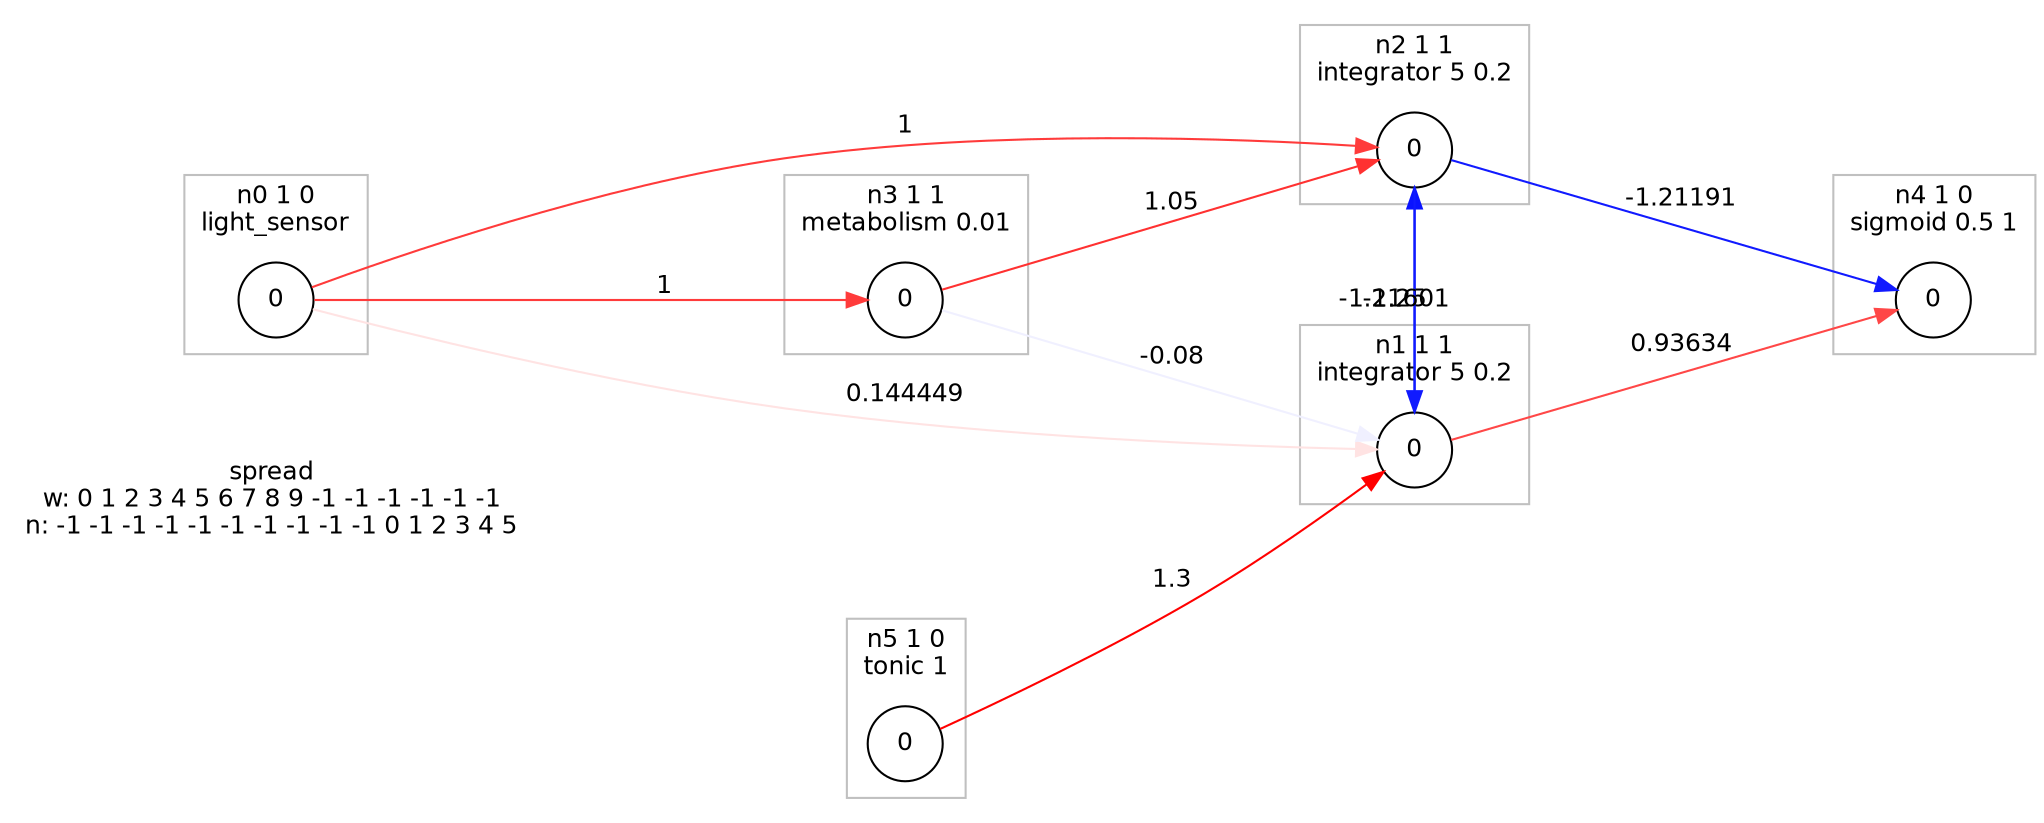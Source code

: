 digraph network {
graph [rankdir=LR,ranksep=1.5,fontname=Helvetica,fontsize=12,nodesep=.75]
node [shape=circle, fontname=Helvetica,fontsize=12]
edge [fontname=Helvetica,fontsize=12]
spread [label="\N \nw: 0 1 2 3 4 5 6 7 8 9 -1 -1 -1 -1 -1 -1 \nn: -1 -1 -1 -1 -1 -1 -1 -1 -1 -1 0 1 2 3 4 5 ", shape=none]
subgraph cluster_0 {
 color=grey label="n0 1 0\nlight_sensor"
n0_0 [label="0"]
}
subgraph cluster_1 {
 color=grey label="n1 1 1\nintegrator 5 0.2"
n1_0 [label="0"]
}
subgraph cluster_2 {
 color=grey label="n2 1 1\nintegrator 5 0.2"
n2_0 [label="0"]
}
subgraph cluster_3 {
 color=grey label="n3 1 1\nmetabolism 0.01"
n3_0 [label="0"]
}
subgraph cluster_4 {
 color=grey label="n4 1 0\nsigmoid 0.5 1"
n4_0 [label="0"]
}
subgraph cluster_5 {
 color=grey label="n5 1 0\ntonic 1"
n5_0 [label="0"]
}
n0_0 -> n1_0 [color="0 0.111114 1" label="0.144449"]
n0_0 -> n2_0 [color="0 0.769231 1" label="1"]
n1_0 -> n2_0 [color="0.66 0.961538 1" label="-1.25"]
n2_0 -> n1_0 [color="0.66 0.935391 1" label="-1.21601"]
n3_0 -> n1_0 [color="0.66 0.061538 1" label="-0.08"]
n3_0 -> n2_0 [color="0 0.807692 1" label="1.05"]
n1_0 -> n4_0 [color="0 0.720262 1" label="0.93634"]
n2_0 -> n4_0 [color="0.66 0.932236 1" label="-1.21191"]
n5_0 -> n1_0 [color="0 1.000000 1" label="1.3"]
n0_0 -> n3_0 [color="0 0.769231 1" label="1"]
}
